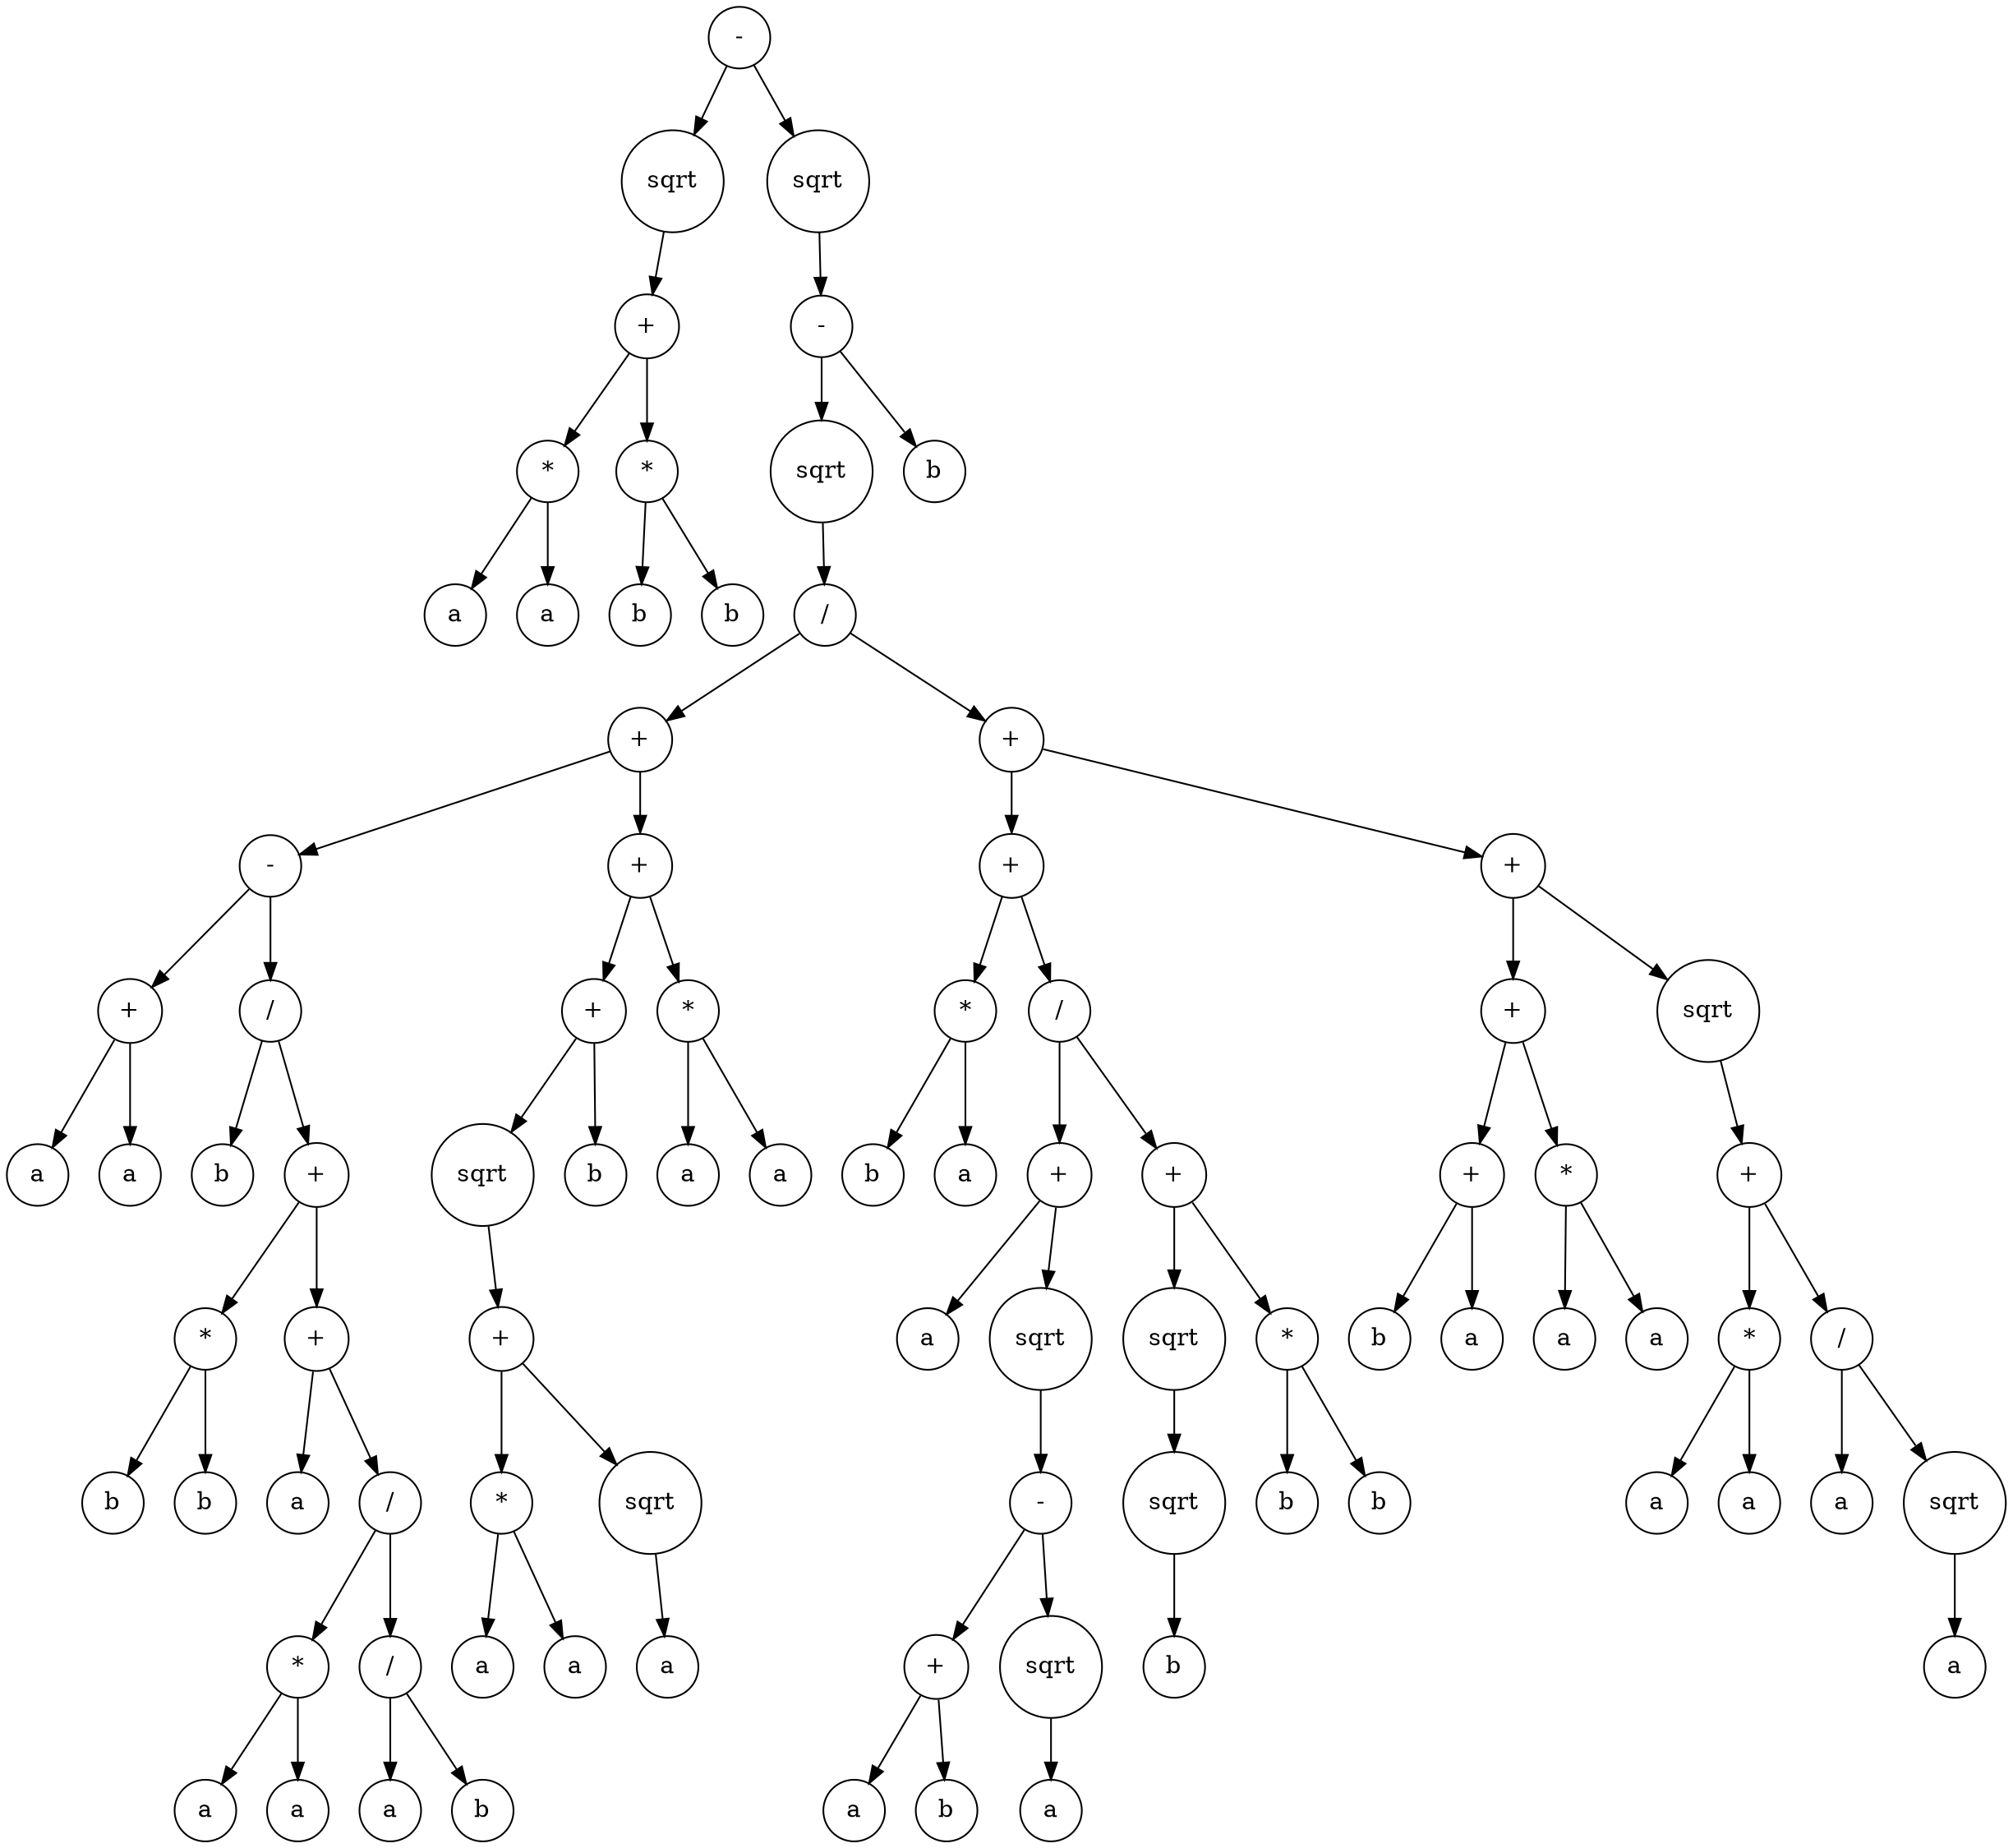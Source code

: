 digraph g {
graph [ordering=out];
node [shape=circle];
n[label = "-"];
n0[label = "sqrt"];
n00[label = "+"];
n000[label = "*"];
n0000[label = "a"];
n000 -> n0000;
n0001[label = "a"];
n000 -> n0001;
n00 -> n000;
n001[label = "*"];
n0010[label = "b"];
n001 -> n0010;
n0011[label = "b"];
n001 -> n0011;
n00 -> n001;
n0 -> n00;
n -> n0;
n1[label = "sqrt"];
n10[label = "-"];
n100[label = "sqrt"];
n1000[label = "/"];
n10000[label = "+"];
n100000[label = "-"];
n1000000[label = "+"];
n10000000[label = "a"];
n1000000 -> n10000000;
n10000001[label = "a"];
n1000000 -> n10000001;
n100000 -> n1000000;
n1000001[label = "/"];
n10000010[label = "b"];
n1000001 -> n10000010;
n10000011[label = "+"];
n100000110[label = "*"];
n1000001100[label = "b"];
n100000110 -> n1000001100;
n1000001101[label = "b"];
n100000110 -> n1000001101;
n10000011 -> n100000110;
n100000111[label = "+"];
n1000001110[label = "a"];
n100000111 -> n1000001110;
n1000001111[label = "/"];
n10000011110[label = "*"];
n100000111100[label = "a"];
n10000011110 -> n100000111100;
n100000111101[label = "a"];
n10000011110 -> n100000111101;
n1000001111 -> n10000011110;
n10000011111[label = "/"];
n100000111110[label = "a"];
n10000011111 -> n100000111110;
n100000111111[label = "b"];
n10000011111 -> n100000111111;
n1000001111 -> n10000011111;
n100000111 -> n1000001111;
n10000011 -> n100000111;
n1000001 -> n10000011;
n100000 -> n1000001;
n10000 -> n100000;
n100001[label = "+"];
n1000010[label = "+"];
n10000100[label = "sqrt"];
n100001000[label = "+"];
n1000010000[label = "*"];
n10000100000[label = "a"];
n1000010000 -> n10000100000;
n10000100001[label = "a"];
n1000010000 -> n10000100001;
n100001000 -> n1000010000;
n1000010001[label = "sqrt"];
n10000100010[label = "a"];
n1000010001 -> n10000100010;
n100001000 -> n1000010001;
n10000100 -> n100001000;
n1000010 -> n10000100;
n10000101[label = "b"];
n1000010 -> n10000101;
n100001 -> n1000010;
n1000011[label = "*"];
n10000110[label = "a"];
n1000011 -> n10000110;
n10000111[label = "a"];
n1000011 -> n10000111;
n100001 -> n1000011;
n10000 -> n100001;
n1000 -> n10000;
n10001[label = "+"];
n100010[label = "+"];
n1000100[label = "*"];
n10001000[label = "b"];
n1000100 -> n10001000;
n10001001[label = "a"];
n1000100 -> n10001001;
n100010 -> n1000100;
n1000101[label = "/"];
n10001010[label = "+"];
n100010100[label = "a"];
n10001010 -> n100010100;
n100010101[label = "sqrt"];
n1000101010[label = "-"];
n10001010100[label = "+"];
n100010101000[label = "a"];
n10001010100 -> n100010101000;
n100010101001[label = "b"];
n10001010100 -> n100010101001;
n1000101010 -> n10001010100;
n10001010101[label = "sqrt"];
n100010101010[label = "a"];
n10001010101 -> n100010101010;
n1000101010 -> n10001010101;
n100010101 -> n1000101010;
n10001010 -> n100010101;
n1000101 -> n10001010;
n10001011[label = "+"];
n100010110[label = "sqrt"];
n1000101100[label = "sqrt"];
n10001011000[label = "b"];
n1000101100 -> n10001011000;
n100010110 -> n1000101100;
n10001011 -> n100010110;
n100010111[label = "*"];
n1000101110[label = "b"];
n100010111 -> n1000101110;
n1000101111[label = "b"];
n100010111 -> n1000101111;
n10001011 -> n100010111;
n1000101 -> n10001011;
n100010 -> n1000101;
n10001 -> n100010;
n100011[label = "+"];
n1000110[label = "+"];
n10001100[label = "+"];
n100011000[label = "b"];
n10001100 -> n100011000;
n100011001[label = "a"];
n10001100 -> n100011001;
n1000110 -> n10001100;
n10001101[label = "*"];
n100011010[label = "a"];
n10001101 -> n100011010;
n100011011[label = "a"];
n10001101 -> n100011011;
n1000110 -> n10001101;
n100011 -> n1000110;
n1000111[label = "sqrt"];
n10001110[label = "+"];
n100011100[label = "*"];
n1000111000[label = "a"];
n100011100 -> n1000111000;
n1000111001[label = "a"];
n100011100 -> n1000111001;
n10001110 -> n100011100;
n100011101[label = "/"];
n1000111010[label = "a"];
n100011101 -> n1000111010;
n1000111011[label = "sqrt"];
n10001110110[label = "a"];
n1000111011 -> n10001110110;
n100011101 -> n1000111011;
n10001110 -> n100011101;
n1000111 -> n10001110;
n100011 -> n1000111;
n10001 -> n100011;
n1000 -> n10001;
n100 -> n1000;
n10 -> n100;
n101[label = "b"];
n10 -> n101;
n1 -> n10;
n -> n1;
}
